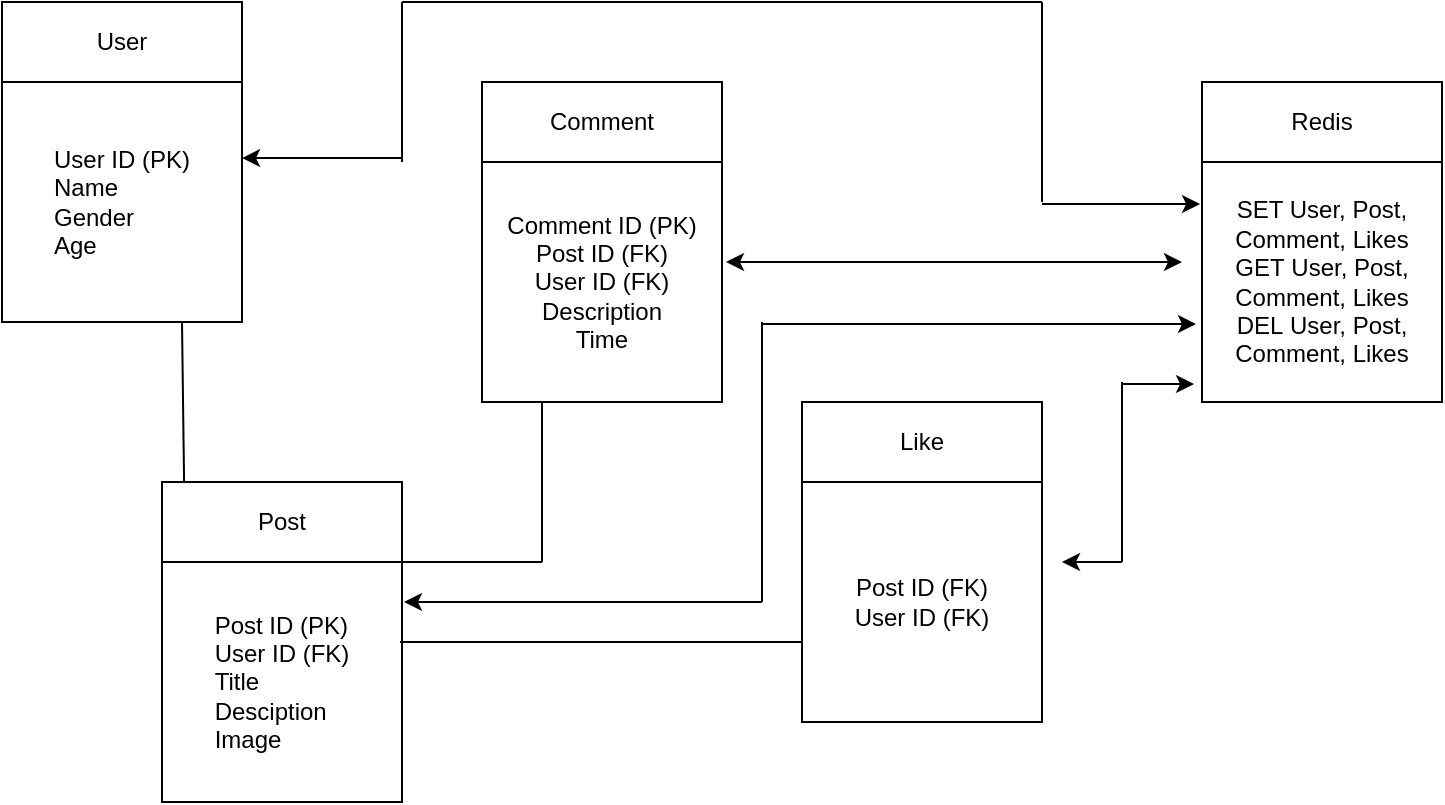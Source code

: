 <mxfile version="24.9.0" pages="2">
  <diagram name="logical-model" id="DHBpC3l7fBPcuPoM1qfk">
    <mxGraphModel dx="943" dy="587" grid="1" gridSize="10" guides="1" tooltips="1" connect="1" arrows="1" fold="1" page="1" pageScale="1" pageWidth="850" pageHeight="1100" math="0" shadow="0">
      <root>
        <mxCell id="0" />
        <mxCell id="1" parent="0" />
        <mxCell id="646gZCzMXCmpMYS0U0V--1" value="User" style="rounded=0;whiteSpace=wrap;html=1;align=center;" parent="1" vertex="1">
          <mxGeometry x="80" y="80" width="120" height="40" as="geometry" />
        </mxCell>
        <mxCell id="646gZCzMXCmpMYS0U0V--2" value="&lt;div style=&quot;text-align: justify;&quot;&gt;&lt;span style=&quot;background-color: initial;&quot;&gt;User ID (PK)&lt;/span&gt;&lt;/div&gt;&lt;div style=&quot;text-align: justify;&quot;&gt;Name&lt;/div&gt;&lt;div style=&quot;text-align: justify;&quot;&gt;Gender&lt;/div&gt;&lt;div style=&quot;text-align: justify;&quot;&gt;Age&lt;/div&gt;" style="whiteSpace=wrap;html=1;aspect=fixed;" parent="1" vertex="1">
          <mxGeometry x="80" y="120" width="120" height="120" as="geometry" />
        </mxCell>
        <mxCell id="646gZCzMXCmpMYS0U0V--3" value="&lt;div style=&quot;text-align: justify;&quot;&gt;&lt;span style=&quot;background-color: initial;&quot;&gt;Post&lt;/span&gt;&lt;/div&gt;" style="rounded=0;whiteSpace=wrap;html=1;align=center;" parent="1" vertex="1">
          <mxGeometry x="160" y="320" width="120" height="40" as="geometry" />
        </mxCell>
        <mxCell id="646gZCzMXCmpMYS0U0V--4" value="&lt;div style=&quot;text-align: justify;&quot;&gt;&lt;span style=&quot;background-color: initial;&quot;&gt;Post ID (PK)&lt;/span&gt;&lt;/div&gt;&lt;div style=&quot;text-align: justify;&quot;&gt;&lt;span style=&quot;background-color: initial;&quot;&gt;User ID (FK)&lt;/span&gt;&lt;/div&gt;&lt;div style=&quot;text-align: justify;&quot;&gt;&lt;span style=&quot;background-color: initial;&quot;&gt;Title&lt;/span&gt;&lt;/div&gt;&lt;div style=&quot;text-align: justify;&quot;&gt;Desciption&lt;/div&gt;&lt;div style=&quot;text-align: justify;&quot;&gt;Image&lt;/div&gt;" style="whiteSpace=wrap;html=1;aspect=fixed;align=center;" parent="1" vertex="1">
          <mxGeometry x="160" y="360" width="120" height="120" as="geometry" />
        </mxCell>
        <mxCell id="646gZCzMXCmpMYS0U0V--6" value="" style="endArrow=none;html=1;rounded=0;exitX=0.092;exitY=0;exitDx=0;exitDy=0;exitPerimeter=0;" parent="1" source="646gZCzMXCmpMYS0U0V--3" edge="1">
          <mxGeometry width="50" height="50" relative="1" as="geometry">
            <mxPoint x="170" y="310" as="sourcePoint" />
            <mxPoint x="170" y="240" as="targetPoint" />
            <Array as="points" />
          </mxGeometry>
        </mxCell>
        <mxCell id="646gZCzMXCmpMYS0U0V--7" value="Comment" style="rounded=0;whiteSpace=wrap;html=1;" parent="1" vertex="1">
          <mxGeometry x="320" y="120" width="120" height="40" as="geometry" />
        </mxCell>
        <mxCell id="646gZCzMXCmpMYS0U0V--11" value="" style="edgeStyle=orthogonalEdgeStyle;rounded=0;orthogonalLoop=1;jettySize=auto;html=1;" parent="1" source="646gZCzMXCmpMYS0U0V--8" target="646gZCzMXCmpMYS0U0V--10" edge="1">
          <mxGeometry relative="1" as="geometry" />
        </mxCell>
        <mxCell id="646gZCzMXCmpMYS0U0V--8" value="Like" style="rounded=0;whiteSpace=wrap;html=1;" parent="1" vertex="1">
          <mxGeometry x="480" y="280" width="120" height="40" as="geometry" />
        </mxCell>
        <mxCell id="646gZCzMXCmpMYS0U0V--9" value="Comment ID (PK)&lt;div&gt;&lt;span style=&quot;background-color: initial;&quot;&gt;Post ID (FK)&lt;/span&gt;&lt;div&gt;User ID (FK)&lt;/div&gt;&lt;div&gt;Description&lt;/div&gt;&lt;div&gt;Time&lt;/div&gt;&lt;/div&gt;" style="whiteSpace=wrap;html=1;aspect=fixed;" parent="1" vertex="1">
          <mxGeometry x="320" y="160" width="120" height="120" as="geometry" />
        </mxCell>
        <mxCell id="646gZCzMXCmpMYS0U0V--10" value="&lt;div&gt;&lt;span style=&quot;background-color: initial;&quot;&gt;Post ID (FK)&lt;/span&gt;&lt;/div&gt;User ID (FK)" style="whiteSpace=wrap;html=1;aspect=fixed;" parent="1" vertex="1">
          <mxGeometry x="480" y="320" width="120" height="120" as="geometry" />
        </mxCell>
        <mxCell id="646gZCzMXCmpMYS0U0V--12" value="" style="endArrow=none;html=1;rounded=0;entryX=0.25;entryY=1;entryDx=0;entryDy=0;" parent="1" target="646gZCzMXCmpMYS0U0V--9" edge="1">
          <mxGeometry width="50" height="50" relative="1" as="geometry">
            <mxPoint x="350" y="360" as="sourcePoint" />
            <mxPoint x="330" y="290" as="targetPoint" />
          </mxGeometry>
        </mxCell>
        <mxCell id="646gZCzMXCmpMYS0U0V--13" value="" style="endArrow=none;html=1;rounded=0;exitX=1;exitY=0;exitDx=0;exitDy=0;" parent="1" source="646gZCzMXCmpMYS0U0V--4" edge="1">
          <mxGeometry width="50" height="50" relative="1" as="geometry">
            <mxPoint x="350" y="330" as="sourcePoint" />
            <mxPoint x="350" y="360" as="targetPoint" />
          </mxGeometry>
        </mxCell>
        <mxCell id="646gZCzMXCmpMYS0U0V--14" value="" style="endArrow=none;html=1;rounded=0;exitX=0.992;exitY=0.333;exitDx=0;exitDy=0;exitPerimeter=0;" parent="1" source="646gZCzMXCmpMYS0U0V--4" edge="1">
          <mxGeometry width="50" height="50" relative="1" as="geometry">
            <mxPoint x="350" y="330" as="sourcePoint" />
            <mxPoint x="480" y="400" as="targetPoint" />
          </mxGeometry>
        </mxCell>
        <mxCell id="ziS9cBHdUxe_yr-qGf7Z-1" value="Redis" style="rounded=0;whiteSpace=wrap;html=1;" vertex="1" parent="1">
          <mxGeometry x="680" y="120" width="120" height="40" as="geometry" />
        </mxCell>
        <mxCell id="ziS9cBHdUxe_yr-qGf7Z-2" value="SET User, Post,&lt;div&gt;Comment, Likes&lt;br&gt;&lt;div&gt;&lt;span style=&quot;background-color: initial;&quot;&gt;GET&lt;/span&gt;&lt;span style=&quot;background-color: initial;&quot;&gt;&amp;nbsp;User, Post,&lt;/span&gt;&lt;/div&gt;&lt;div&gt;&lt;span style=&quot;background-color: initial;&quot;&gt;Comment, Likes&lt;/span&gt;&lt;/div&gt;&lt;div&gt;&lt;span style=&quot;background-color: initial;&quot;&gt;DEL&lt;/span&gt;&lt;span style=&quot;background-color: initial;&quot;&gt;&amp;nbsp;User, Post, Comment, Likes&lt;/span&gt;&lt;/div&gt;&lt;/div&gt;" style="whiteSpace=wrap;html=1;aspect=fixed;" vertex="1" parent="1">
          <mxGeometry x="680" y="160" width="120" height="120" as="geometry" />
        </mxCell>
        <mxCell id="ziS9cBHdUxe_yr-qGf7Z-3" value="" style="endArrow=classic;html=1;rounded=0;" edge="1" parent="1">
          <mxGeometry width="50" height="50" relative="1" as="geometry">
            <mxPoint x="600" y="210" as="sourcePoint" />
            <mxPoint x="442" y="210" as="targetPoint" />
          </mxGeometry>
        </mxCell>
        <mxCell id="ziS9cBHdUxe_yr-qGf7Z-4" value="" style="endArrow=classic;html=1;rounded=0;entryX=1;entryY=0.317;entryDx=0;entryDy=0;entryPerimeter=0;" edge="1" parent="1" target="646gZCzMXCmpMYS0U0V--2">
          <mxGeometry width="50" height="50" relative="1" as="geometry">
            <mxPoint x="280" y="158" as="sourcePoint" />
            <mxPoint x="450" y="280" as="targetPoint" />
          </mxGeometry>
        </mxCell>
        <mxCell id="ziS9cBHdUxe_yr-qGf7Z-7" value="" style="endArrow=none;html=1;rounded=0;" edge="1" parent="1">
          <mxGeometry width="50" height="50" relative="1" as="geometry">
            <mxPoint x="460" y="380" as="sourcePoint" />
            <mxPoint x="460" y="240" as="targetPoint" />
          </mxGeometry>
        </mxCell>
        <mxCell id="ziS9cBHdUxe_yr-qGf7Z-8" value="" style="endArrow=classic;html=1;rounded=0;" edge="1" parent="1">
          <mxGeometry width="50" height="50" relative="1" as="geometry">
            <mxPoint x="460" y="380" as="sourcePoint" />
            <mxPoint x="281" y="380" as="targetPoint" />
          </mxGeometry>
        </mxCell>
        <mxCell id="ziS9cBHdUxe_yr-qGf7Z-10" value="" style="endArrow=none;html=1;rounded=0;" edge="1" parent="1">
          <mxGeometry width="50" height="50" relative="1" as="geometry">
            <mxPoint x="280" y="160" as="sourcePoint" />
            <mxPoint x="280" y="80" as="targetPoint" />
          </mxGeometry>
        </mxCell>
        <mxCell id="ziS9cBHdUxe_yr-qGf7Z-11" value="" style="endArrow=none;html=1;rounded=0;" edge="1" parent="1">
          <mxGeometry width="50" height="50" relative="1" as="geometry">
            <mxPoint x="280" y="80" as="sourcePoint" />
            <mxPoint x="600" y="80" as="targetPoint" />
          </mxGeometry>
        </mxCell>
        <mxCell id="ziS9cBHdUxe_yr-qGf7Z-13" value="" style="endArrow=none;html=1;rounded=0;" edge="1" parent="1">
          <mxGeometry width="50" height="50" relative="1" as="geometry">
            <mxPoint x="600" y="180" as="sourcePoint" />
            <mxPoint x="600" y="80" as="targetPoint" />
          </mxGeometry>
        </mxCell>
        <mxCell id="ziS9cBHdUxe_yr-qGf7Z-14" value="" style="endArrow=classic;html=1;rounded=0;entryX=-0.008;entryY=0.175;entryDx=0;entryDy=0;entryPerimeter=0;" edge="1" parent="1" target="ziS9cBHdUxe_yr-qGf7Z-2">
          <mxGeometry width="50" height="50" relative="1" as="geometry">
            <mxPoint x="600" y="181" as="sourcePoint" />
            <mxPoint x="450" y="280" as="targetPoint" />
          </mxGeometry>
        </mxCell>
        <mxCell id="ziS9cBHdUxe_yr-qGf7Z-15" value="" style="endArrow=classic;html=1;rounded=0;" edge="1" parent="1">
          <mxGeometry width="50" height="50" relative="1" as="geometry">
            <mxPoint x="600" y="210" as="sourcePoint" />
            <mxPoint x="670" y="210" as="targetPoint" />
          </mxGeometry>
        </mxCell>
        <mxCell id="ziS9cBHdUxe_yr-qGf7Z-16" value="" style="endArrow=classic;html=1;rounded=0;entryX=-0.025;entryY=0.675;entryDx=0;entryDy=0;entryPerimeter=0;" edge="1" parent="1" target="ziS9cBHdUxe_yr-qGf7Z-2">
          <mxGeometry width="50" height="50" relative="1" as="geometry">
            <mxPoint x="460" y="241" as="sourcePoint" />
            <mxPoint x="450" y="280" as="targetPoint" />
          </mxGeometry>
        </mxCell>
        <mxCell id="ziS9cBHdUxe_yr-qGf7Z-17" value="" style="endArrow=classic;html=1;rounded=0;entryX=-0.033;entryY=0.925;entryDx=0;entryDy=0;entryPerimeter=0;" edge="1" parent="1" target="ziS9cBHdUxe_yr-qGf7Z-2">
          <mxGeometry width="50" height="50" relative="1" as="geometry">
            <mxPoint x="640" y="271" as="sourcePoint" />
            <mxPoint x="450" y="280" as="targetPoint" />
          </mxGeometry>
        </mxCell>
        <mxCell id="ziS9cBHdUxe_yr-qGf7Z-18" value="" style="endArrow=none;html=1;rounded=0;" edge="1" parent="1">
          <mxGeometry width="50" height="50" relative="1" as="geometry">
            <mxPoint x="640" y="360" as="sourcePoint" />
            <mxPoint x="640" y="270" as="targetPoint" />
          </mxGeometry>
        </mxCell>
        <mxCell id="ziS9cBHdUxe_yr-qGf7Z-19" value="" style="endArrow=classic;html=1;rounded=0;" edge="1" parent="1">
          <mxGeometry width="50" height="50" relative="1" as="geometry">
            <mxPoint x="640" y="360" as="sourcePoint" />
            <mxPoint x="610" y="360" as="targetPoint" />
          </mxGeometry>
        </mxCell>
      </root>
    </mxGraphModel>
  </diagram>
  <diagram id="xBFMWlfyUhkbRVVS03In" name="physical-model">
    <mxGraphModel dx="724" dy="587" grid="1" gridSize="10" guides="1" tooltips="1" connect="1" arrows="1" fold="1" page="1" pageScale="1" pageWidth="850" pageHeight="1100" math="0" shadow="0">
      <root>
        <mxCell id="0" />
        <mxCell id="1" parent="0" />
        <mxCell id="_Jv-5GFueexwmUAOOqde-1" value="User: INTEGER" style="rounded=0;whiteSpace=wrap;html=1;align=center;" parent="1" vertex="1">
          <mxGeometry x="80" y="80" width="120" height="40" as="geometry" />
        </mxCell>
        <mxCell id="_Jv-5GFueexwmUAOOqde-2" value="&lt;div style=&quot;text-align: justify;&quot;&gt;&lt;span style=&quot;background-color: initial;&quot;&gt;User ID: INTEGER&lt;/span&gt;&lt;/div&gt;&lt;div style=&quot;text-align: justify;&quot;&gt;Name: VARCHAR&lt;/div&gt;&lt;div style=&quot;text-align: justify;&quot;&gt;Gender: CHAR(1)&lt;/div&gt;&lt;div style=&quot;text-align: justify;&quot;&gt;Age: INTEGER&lt;/div&gt;" style="whiteSpace=wrap;html=1;aspect=fixed;" parent="1" vertex="1">
          <mxGeometry x="80" y="120" width="120" height="120" as="geometry" />
        </mxCell>
        <mxCell id="_Jv-5GFueexwmUAOOqde-3" value="&lt;div style=&quot;text-align: justify;&quot;&gt;&lt;span style=&quot;background-color: initial;&quot;&gt;Post: INTEGER&lt;/span&gt;&lt;/div&gt;" style="rounded=0;whiteSpace=wrap;html=1;align=center;" parent="1" vertex="1">
          <mxGeometry x="160" y="320" width="120" height="40" as="geometry" />
        </mxCell>
        <mxCell id="_Jv-5GFueexwmUAOOqde-4" value="&lt;div style=&quot;text-align: justify;&quot;&gt;&lt;span style=&quot;background-color: initial;&quot;&gt;Post ID: INTEGER&lt;/span&gt;&lt;/div&gt;&lt;div style=&quot;text-align: justify;&quot;&gt;&lt;span style=&quot;background-color: initial;&quot;&gt;User ID: INTEGER&lt;/span&gt;&lt;/div&gt;&lt;div style=&quot;text-align: justify;&quot;&gt;&lt;span style=&quot;background-color: initial;&quot;&gt;Title: VARCHAR&lt;/span&gt;&lt;/div&gt;&lt;div style=&quot;text-align: justify;&quot;&gt;Desciption: TEXT&lt;/div&gt;&lt;div style=&quot;text-align: justify;&quot;&gt;Image: URL&lt;/div&gt;" style="whiteSpace=wrap;html=1;aspect=fixed;align=center;" parent="1" vertex="1">
          <mxGeometry x="160" y="360" width="120" height="120" as="geometry" />
        </mxCell>
        <mxCell id="_Jv-5GFueexwmUAOOqde-5" value="" style="endArrow=none;html=1;rounded=0;exitX=0.092;exitY=0;exitDx=0;exitDy=0;exitPerimeter=0;" parent="1" source="_Jv-5GFueexwmUAOOqde-3" edge="1">
          <mxGeometry width="50" height="50" relative="1" as="geometry">
            <mxPoint x="170" y="310" as="sourcePoint" />
            <mxPoint x="170" y="240" as="targetPoint" />
            <Array as="points" />
          </mxGeometry>
        </mxCell>
        <mxCell id="_Jv-5GFueexwmUAOOqde-6" value="Comment: INTEGER" style="rounded=0;whiteSpace=wrap;html=1;" parent="1" vertex="1">
          <mxGeometry x="320" y="120" width="120" height="40" as="geometry" />
        </mxCell>
        <mxCell id="_Jv-5GFueexwmUAOOqde-7" value="" style="edgeStyle=orthogonalEdgeStyle;rounded=0;orthogonalLoop=1;jettySize=auto;html=1;" parent="1" source="_Jv-5GFueexwmUAOOqde-8" target="_Jv-5GFueexwmUAOOqde-10" edge="1">
          <mxGeometry relative="1" as="geometry" />
        </mxCell>
        <mxCell id="_Jv-5GFueexwmUAOOqde-8" value="Like: INTEGER" style="rounded=0;whiteSpace=wrap;html=1;" parent="1" vertex="1">
          <mxGeometry x="480" y="280" width="120" height="40" as="geometry" />
        </mxCell>
        <mxCell id="_Jv-5GFueexwmUAOOqde-9" value="Comment ID: INTEGER&lt;div&gt;&lt;span style=&quot;background-color: initial;&quot;&gt;Post ID: INTEGER&lt;/span&gt;&lt;div&gt;User ID: INTEGER&lt;/div&gt;&lt;div&gt;Description: TEXT&lt;/div&gt;&lt;div&gt;&lt;span style=&quot;background-color: initial;&quot;&gt;Time: DATETIME&lt;/span&gt;&lt;/div&gt;&lt;/div&gt;" style="whiteSpace=wrap;html=1;aspect=fixed;" parent="1" vertex="1">
          <mxGeometry x="320" y="160" width="120" height="120" as="geometry" />
        </mxCell>
        <mxCell id="_Jv-5GFueexwmUAOOqde-10" value="&lt;div&gt;&lt;span style=&quot;background-color: initial;&quot;&gt;Post ID: INTEGER&lt;/span&gt;&lt;/div&gt;User ID: INTEGER" style="whiteSpace=wrap;html=1;aspect=fixed;" parent="1" vertex="1">
          <mxGeometry x="480" y="320" width="120" height="120" as="geometry" />
        </mxCell>
        <mxCell id="_Jv-5GFueexwmUAOOqde-11" value="" style="endArrow=none;html=1;rounded=0;entryX=0.25;entryY=1;entryDx=0;entryDy=0;" parent="1" target="_Jv-5GFueexwmUAOOqde-9" edge="1">
          <mxGeometry width="50" height="50" relative="1" as="geometry">
            <mxPoint x="350" y="360" as="sourcePoint" />
            <mxPoint x="330" y="290" as="targetPoint" />
          </mxGeometry>
        </mxCell>
        <mxCell id="_Jv-5GFueexwmUAOOqde-12" value="" style="endArrow=none;html=1;rounded=0;exitX=1;exitY=0;exitDx=0;exitDy=0;" parent="1" source="_Jv-5GFueexwmUAOOqde-4" edge="1">
          <mxGeometry width="50" height="50" relative="1" as="geometry">
            <mxPoint x="350" y="330" as="sourcePoint" />
            <mxPoint x="350" y="360" as="targetPoint" />
          </mxGeometry>
        </mxCell>
        <mxCell id="_Jv-5GFueexwmUAOOqde-13" value="" style="endArrow=none;html=1;rounded=0;exitX=0.992;exitY=0.333;exitDx=0;exitDy=0;exitPerimeter=0;" parent="1" source="_Jv-5GFueexwmUAOOqde-4" edge="1">
          <mxGeometry width="50" height="50" relative="1" as="geometry">
            <mxPoint x="350" y="330" as="sourcePoint" />
            <mxPoint x="480" y="400" as="targetPoint" />
          </mxGeometry>
        </mxCell>
      </root>
    </mxGraphModel>
  </diagram>
</mxfile>
